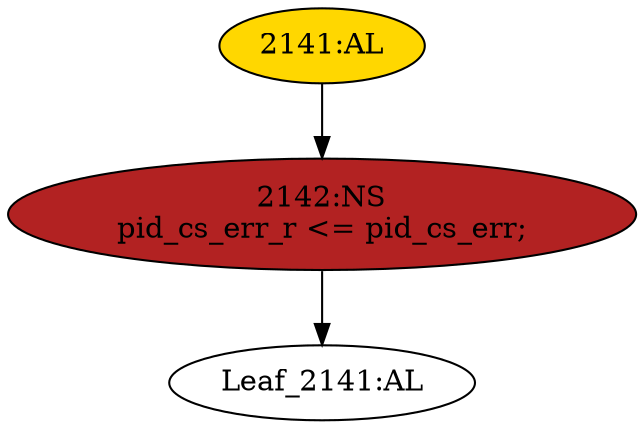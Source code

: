 strict digraph "" {
	node [label="\N"];
	"2142:NS"	 [ast="<pyverilog.vparser.ast.NonblockingSubstitution object at 0x7f0a38dc5e90>",
		fillcolor=firebrick,
		label="2142:NS
pid_cs_err_r <= pid_cs_err;",
		statements="[<pyverilog.vparser.ast.NonblockingSubstitution object at 0x7f0a38dc5e90>]",
		style=filled,
		typ=NonblockingSubstitution];
	"Leaf_2141:AL"	 [def_var="['pid_cs_err_r']",
		label="Leaf_2141:AL"];
	"2142:NS" -> "Leaf_2141:AL"	 [cond="[]",
		lineno=None];
	"2141:AL"	 [ast="<pyverilog.vparser.ast.Always object at 0x7f0a38e58050>",
		clk_sens=False,
		fillcolor=gold,
		label="2141:AL",
		sens="['wclk']",
		statements="[]",
		style=filled,
		typ=Always,
		use_var="['pid_cs_err']"];
	"2141:AL" -> "2142:NS"	 [cond="[]",
		lineno=None];
}
